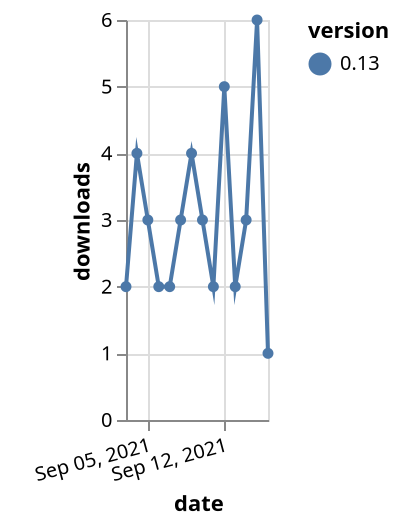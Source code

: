 {"$schema": "https://vega.github.io/schema/vega-lite/v5.json", "description": "A simple bar chart with embedded data.", "data": {"values": [{"date": "2021-09-03", "total": 5740, "delta": 2, "version": "0.13"}, {"date": "2021-09-04", "total": 5744, "delta": 4, "version": "0.13"}, {"date": "2021-09-05", "total": 5747, "delta": 3, "version": "0.13"}, {"date": "2021-09-06", "total": 5749, "delta": 2, "version": "0.13"}, {"date": "2021-09-07", "total": 5751, "delta": 2, "version": "0.13"}, {"date": "2021-09-08", "total": 5754, "delta": 3, "version": "0.13"}, {"date": "2021-09-09", "total": 5758, "delta": 4, "version": "0.13"}, {"date": "2021-09-10", "total": 5761, "delta": 3, "version": "0.13"}, {"date": "2021-09-11", "total": 5763, "delta": 2, "version": "0.13"}, {"date": "2021-09-12", "total": 5768, "delta": 5, "version": "0.13"}, {"date": "2021-09-13", "total": 5770, "delta": 2, "version": "0.13"}, {"date": "2021-09-14", "total": 5773, "delta": 3, "version": "0.13"}, {"date": "2021-09-15", "total": 5779, "delta": 6, "version": "0.13"}, {"date": "2021-09-16", "total": 5780, "delta": 1, "version": "0.13"}]}, "width": "container", "mark": {"type": "line", "point": {"filled": true}}, "encoding": {"x": {"field": "date", "type": "temporal", "timeUnit": "yearmonthdate", "title": "date", "axis": {"labelAngle": -15}}, "y": {"field": "delta", "type": "quantitative", "title": "downloads"}, "color": {"field": "version", "type": "nominal"}, "tooltip": {"field": "delta"}}}